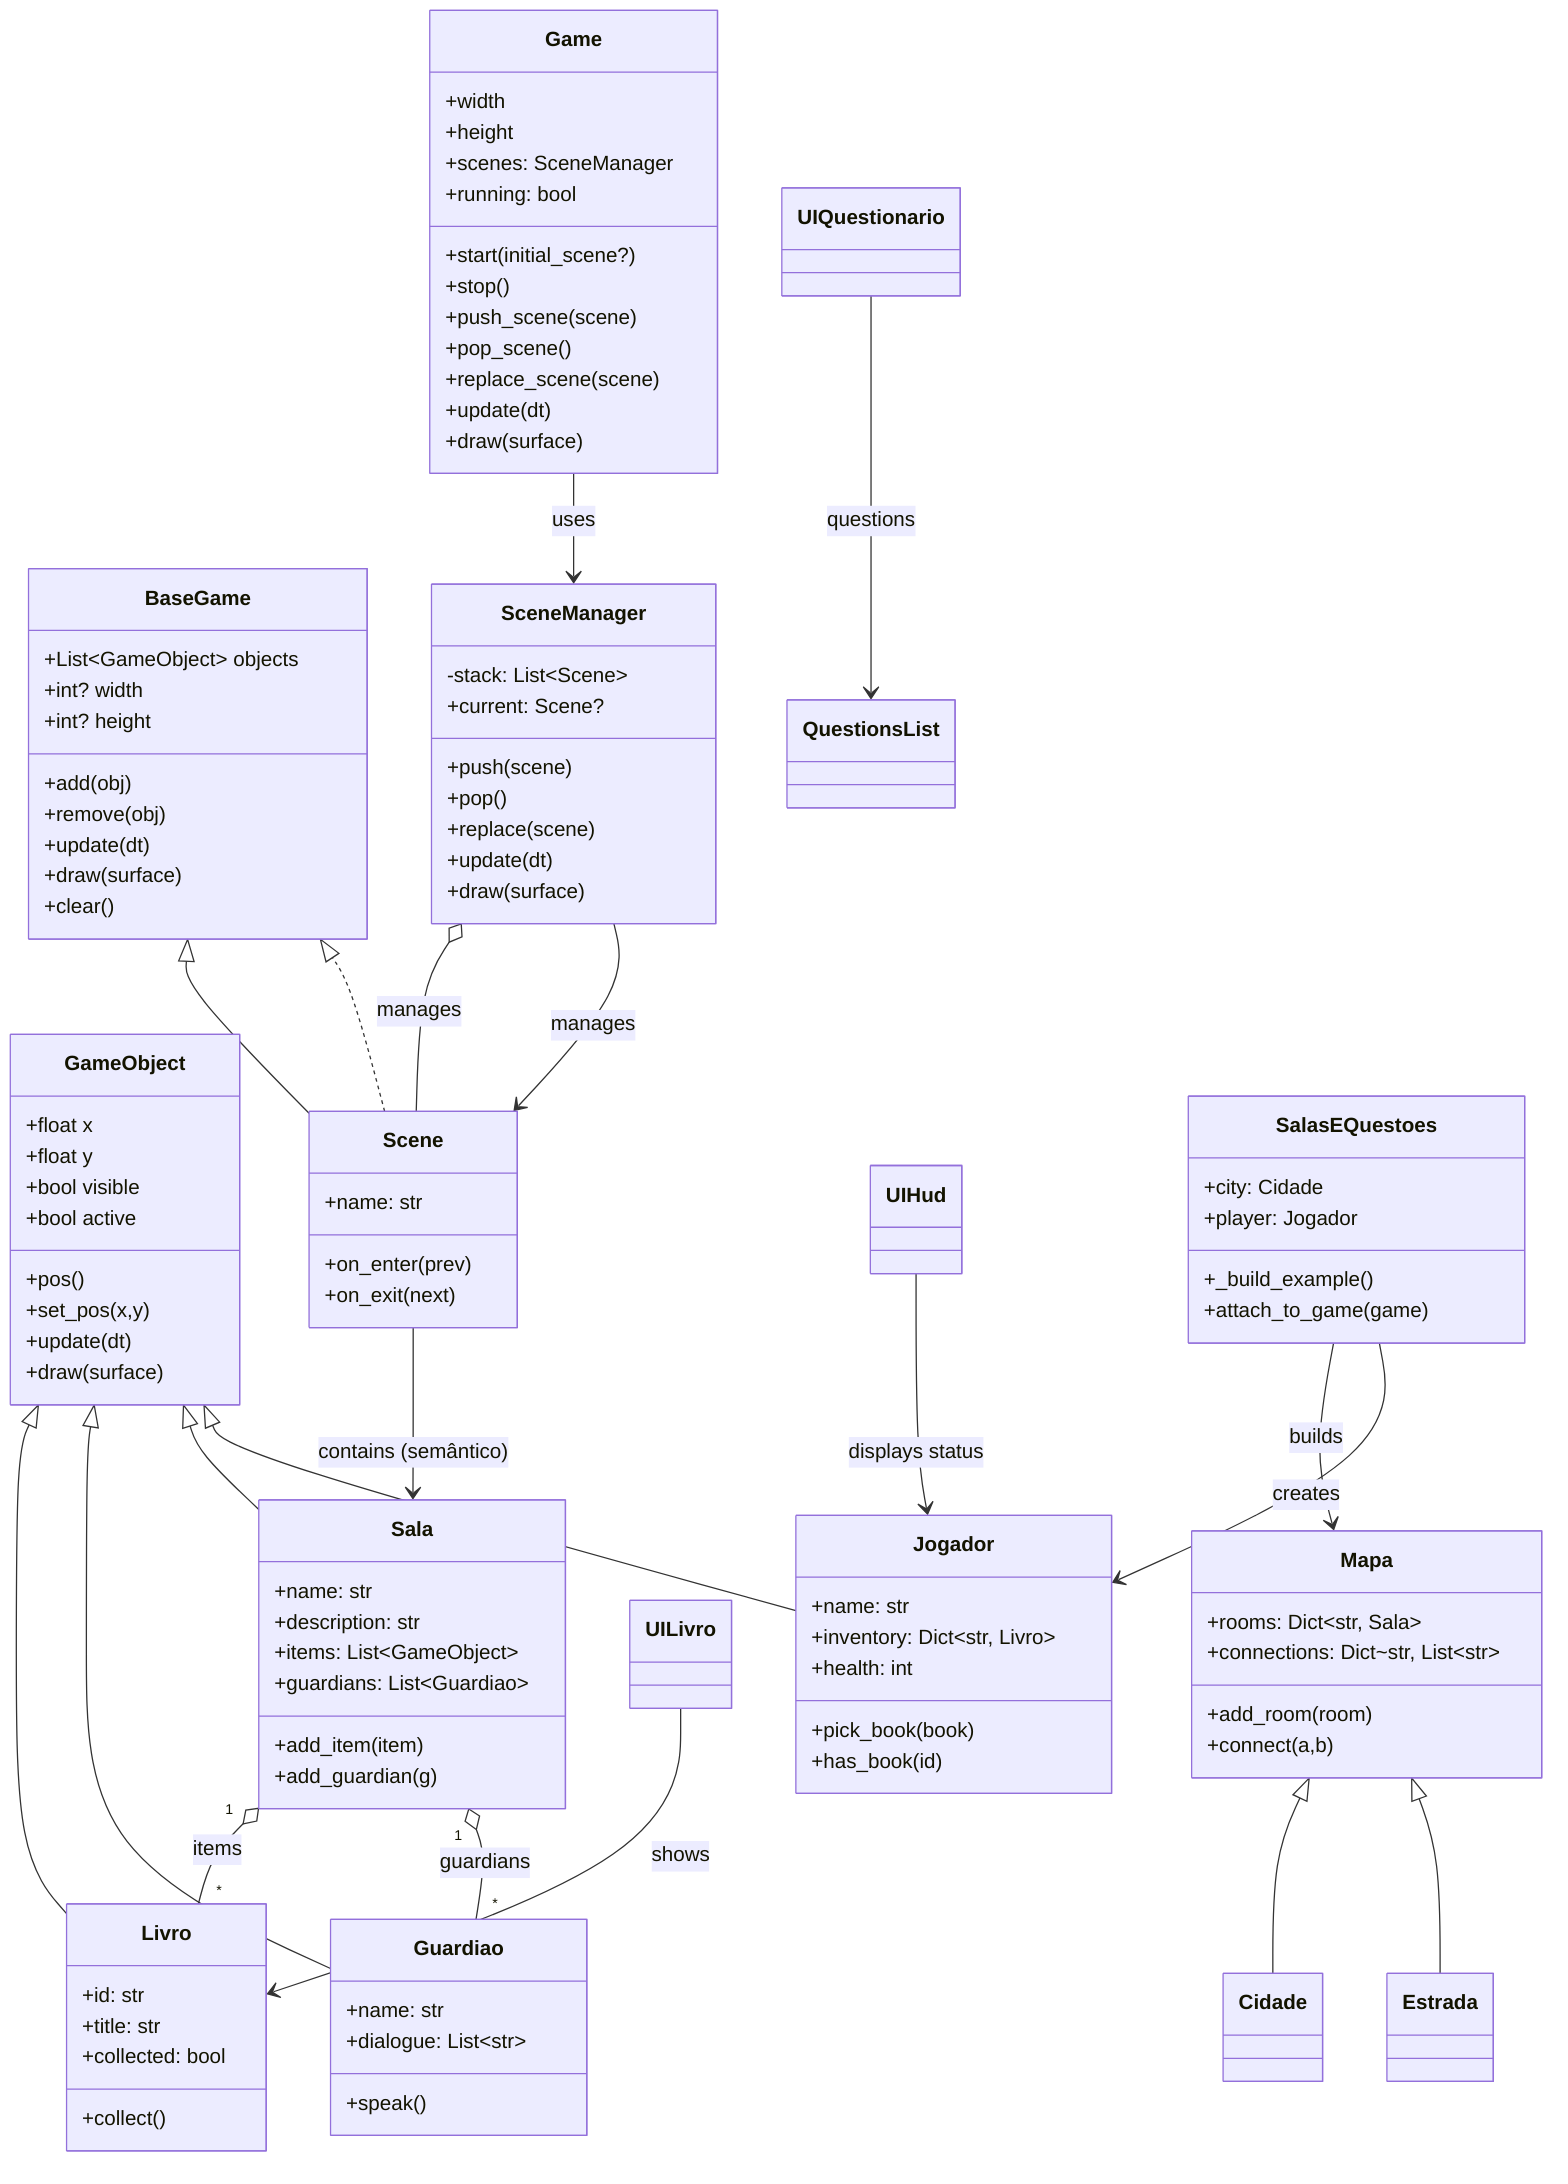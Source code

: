 classDiagram
    %% Classes base
    class GameObject {
      +float x
      +float y
      +bool visible
      +bool active
      +pos()
      +set_pos(x,y)
      +update(dt)
      +draw(surface)
    }

    class BaseGame {
      +List~GameObject~ objects
      +int? width
      +int? height
      +add(obj)
      +remove(obj)
      +update(dt)
      +draw(surface)
      +clear()
    }

    GameObject <|-- Livro
    GameObject <|-- Guardiao
    GameObject <|-- Sala
    GameObject <|-- Jogador

    BaseGame <|-- Scene
    SceneManager o-- Scene : manages
    Scene ..|> BaseGame

    class Scene {
      +name: str
      +on_enter(prev)
      +on_exit(next)
    }

    class SceneManager {
      -stack: List~Scene~
      +push(scene)
      +pop()
      +replace(scene)
      +current: Scene?
      +update(dt)
      +draw(surface)
    }

    class Game {
      +width
      +height
      +scenes: SceneManager
      +running: bool
      +start(initial_scene?)
      +stop()
      +push_scene(scene)
      +pop_scene()
      +replace_scene(scene)
      +update(dt)
      +draw(surface)
    }

    class Livro {
      +id: str
      +title: str
      +collected: bool
      +collect()
    }

    class Guardiao {
      +name: str
      +dialogue: List~str~
      +speak()
    }

    class Sala {
      +name: str
      +description: str
      +items: List~GameObject~
      +guardians: List~Guardiao~
      +add_item(item)
      +add_guardian(g)
    }

    class Jogador {
      +name: str
      +inventory: Dict~str, Livro~
      +health: int
      +pick_book(book)
      +has_book(id)
    }

    class Mapa {
      +rooms: Dict~str, Sala~
      +connections: Dict~str, List~str~
      +add_room(room)
      +connect(a,b)
    }

    Mapa <|-- Cidade
    Mapa <|-- Estrada

    class Cidade
    class Estrada

    class UILivro
    class UIQuestionario
    class UIHud

    UILivro --> Livro : shows
    UIQuestionario --> QuestionsList : questions
    UIHud --> Jogador : displays status

    class SalasEQuestoes {
      +city: Cidade
      +player: Jogador
      +_build_example()
      +attach_to_game(game)
    }

    SalasEQuestoes --> Mapa : builds
    SalasEQuestoes --> Jogador : creates
    Game --> SceneManager : uses
    SceneManager --> Scene : manages
    Scene --> Sala : contains (semântico)
    Sala "1" o-- "*" Livro : items
    Sala "1" o-- "*" Guardiao : guardians

    %% Nota: classes de 'Bug' e comportamento de combate podem ser
    %% representadas por Guardiao ou por uma nova entidade Enemy/Bug se criada.